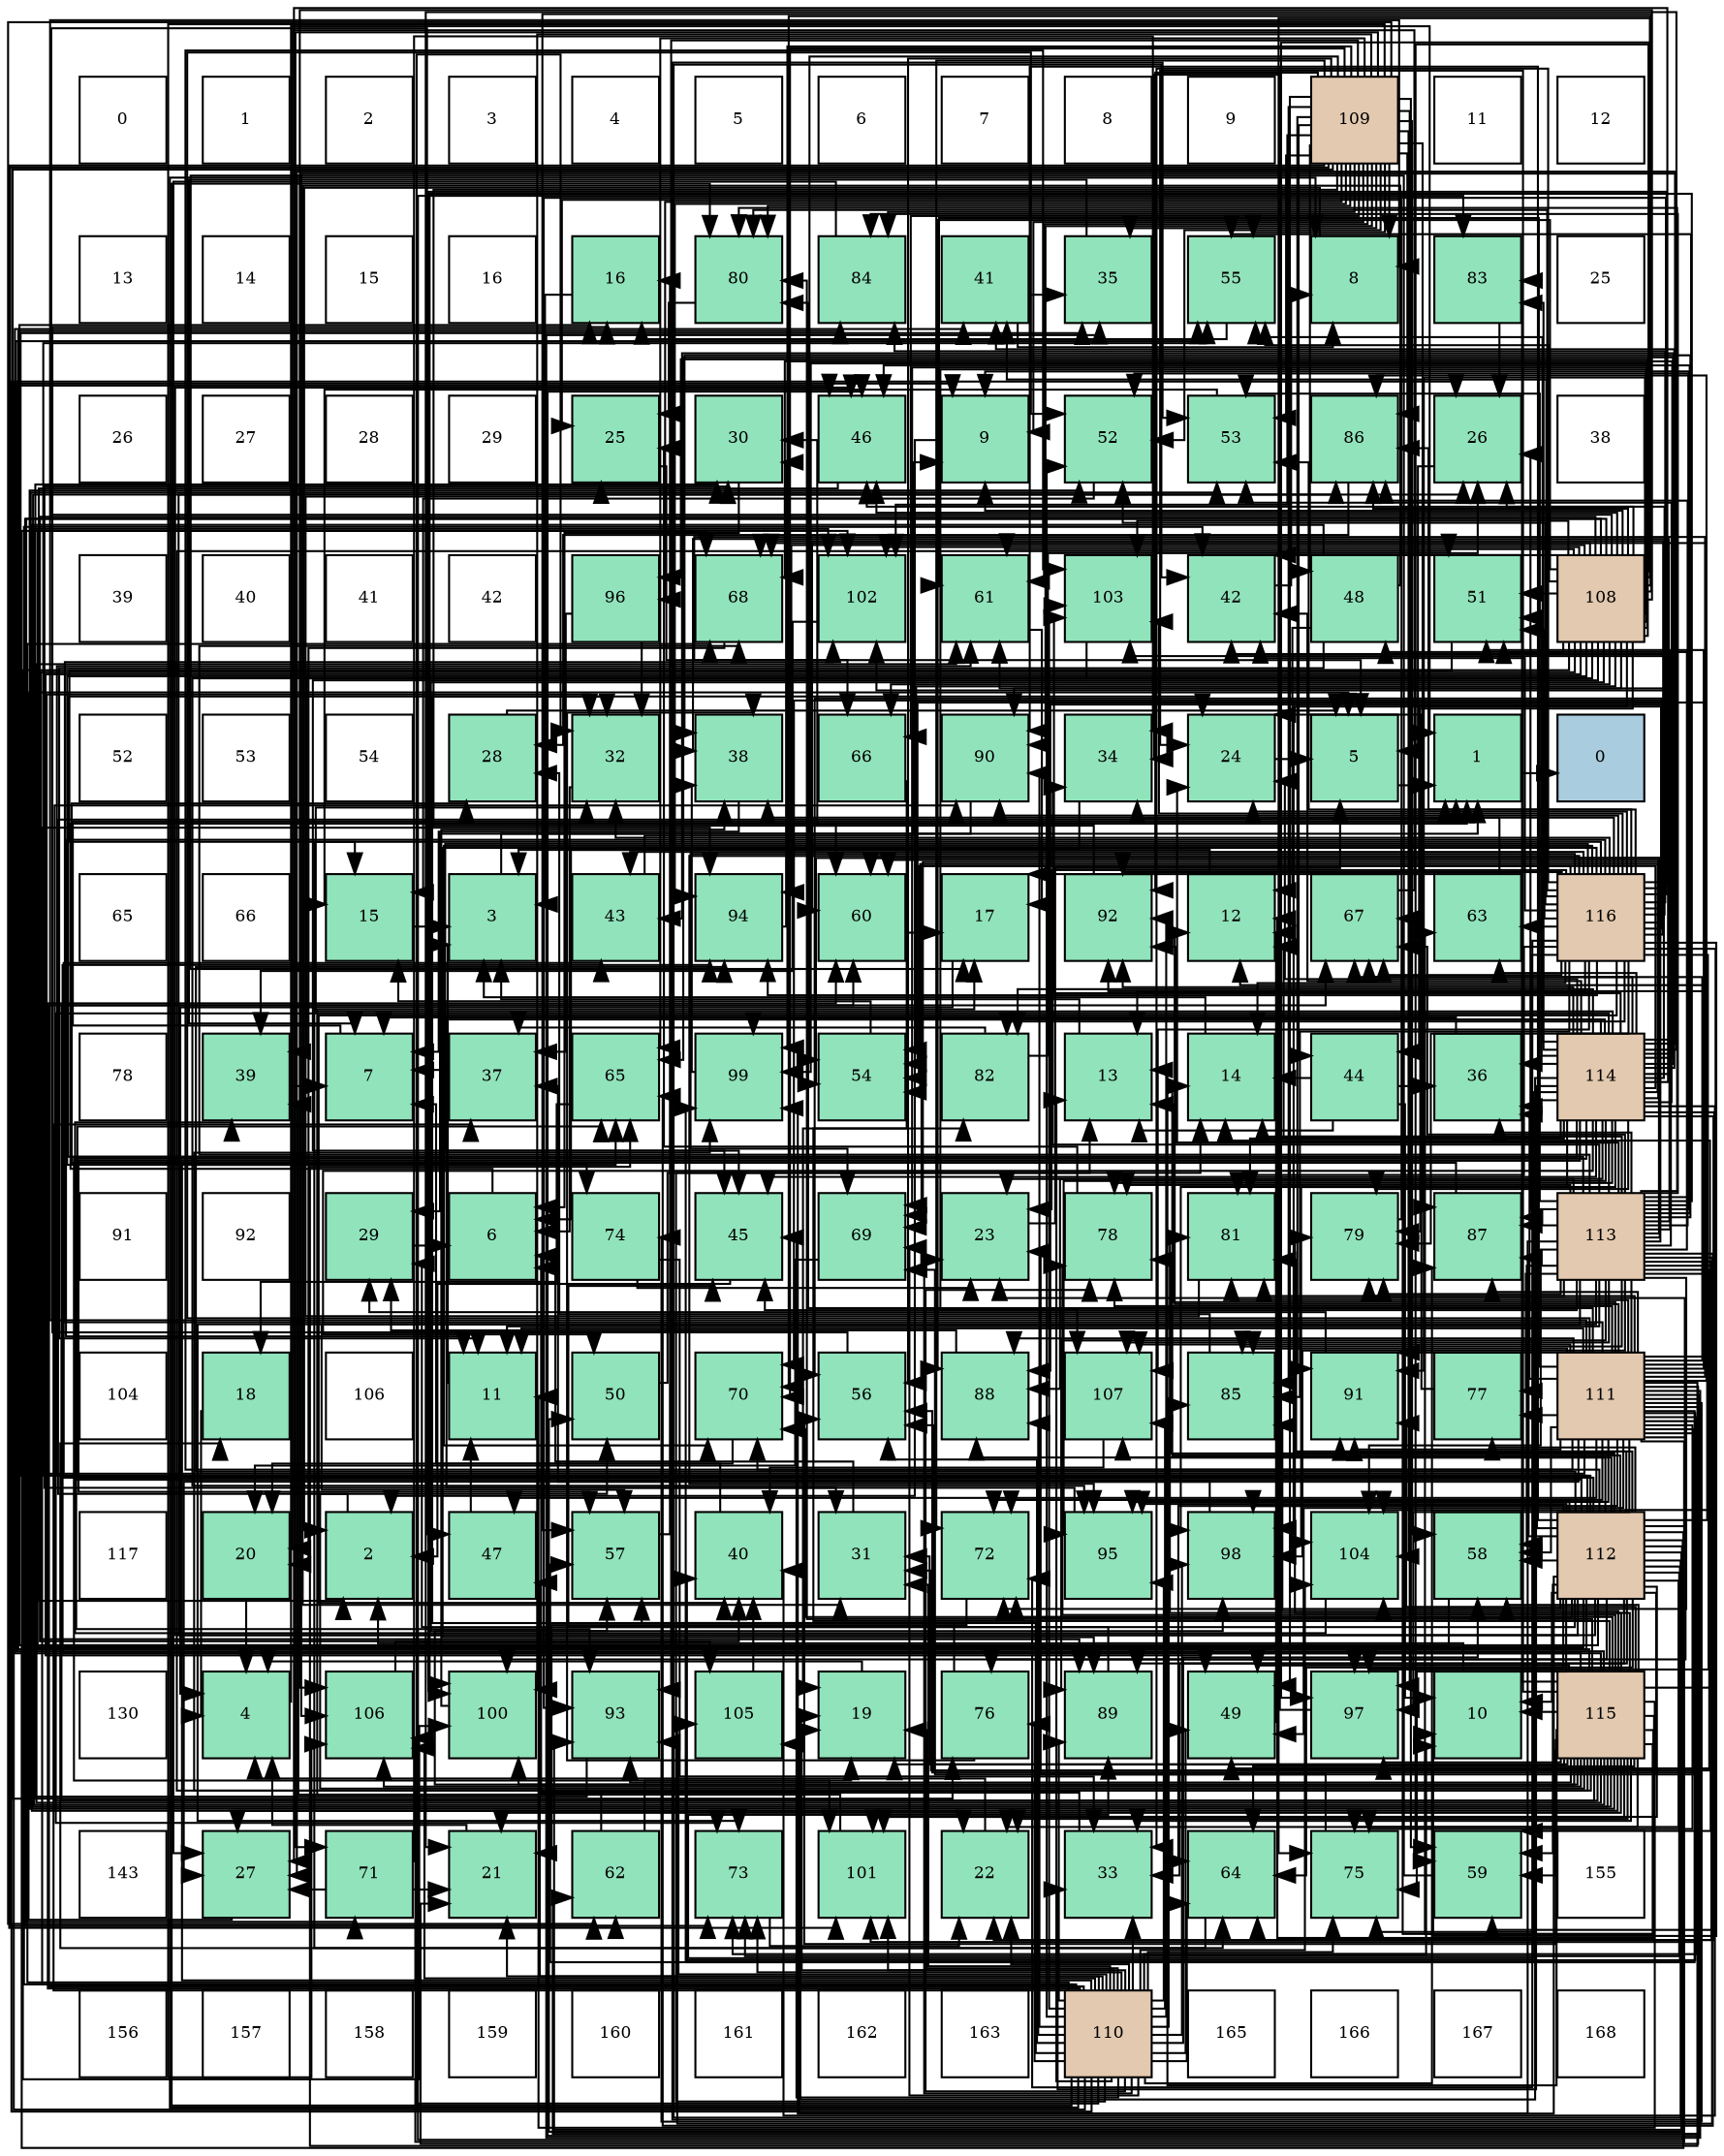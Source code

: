 digraph layout{
 rankdir=TB;
 splines=ortho;
 node [style=filled shape=square fixedsize=true width=0.6];
0[label="0", fontsize=8, fillcolor="#ffffff"];
1[label="1", fontsize=8, fillcolor="#ffffff"];
2[label="2", fontsize=8, fillcolor="#ffffff"];
3[label="3", fontsize=8, fillcolor="#ffffff"];
4[label="4", fontsize=8, fillcolor="#ffffff"];
5[label="5", fontsize=8, fillcolor="#ffffff"];
6[label="6", fontsize=8, fillcolor="#ffffff"];
7[label="7", fontsize=8, fillcolor="#ffffff"];
8[label="8", fontsize=8, fillcolor="#ffffff"];
9[label="9", fontsize=8, fillcolor="#ffffff"];
10[label="109", fontsize=8, fillcolor="#e3c9af"];
11[label="11", fontsize=8, fillcolor="#ffffff"];
12[label="12", fontsize=8, fillcolor="#ffffff"];
13[label="13", fontsize=8, fillcolor="#ffffff"];
14[label="14", fontsize=8, fillcolor="#ffffff"];
15[label="15", fontsize=8, fillcolor="#ffffff"];
16[label="16", fontsize=8, fillcolor="#ffffff"];
17[label="16", fontsize=8, fillcolor="#91e3bb"];
18[label="80", fontsize=8, fillcolor="#91e3bb"];
19[label="84", fontsize=8, fillcolor="#91e3bb"];
20[label="41", fontsize=8, fillcolor="#91e3bb"];
21[label="35", fontsize=8, fillcolor="#91e3bb"];
22[label="55", fontsize=8, fillcolor="#91e3bb"];
23[label="8", fontsize=8, fillcolor="#91e3bb"];
24[label="83", fontsize=8, fillcolor="#91e3bb"];
25[label="25", fontsize=8, fillcolor="#ffffff"];
26[label="26", fontsize=8, fillcolor="#ffffff"];
27[label="27", fontsize=8, fillcolor="#ffffff"];
28[label="28", fontsize=8, fillcolor="#ffffff"];
29[label="29", fontsize=8, fillcolor="#ffffff"];
30[label="25", fontsize=8, fillcolor="#91e3bb"];
31[label="30", fontsize=8, fillcolor="#91e3bb"];
32[label="46", fontsize=8, fillcolor="#91e3bb"];
33[label="9", fontsize=8, fillcolor="#91e3bb"];
34[label="52", fontsize=8, fillcolor="#91e3bb"];
35[label="53", fontsize=8, fillcolor="#91e3bb"];
36[label="86", fontsize=8, fillcolor="#91e3bb"];
37[label="26", fontsize=8, fillcolor="#91e3bb"];
38[label="38", fontsize=8, fillcolor="#ffffff"];
39[label="39", fontsize=8, fillcolor="#ffffff"];
40[label="40", fontsize=8, fillcolor="#ffffff"];
41[label="41", fontsize=8, fillcolor="#ffffff"];
42[label="42", fontsize=8, fillcolor="#ffffff"];
43[label="96", fontsize=8, fillcolor="#91e3bb"];
44[label="68", fontsize=8, fillcolor="#91e3bb"];
45[label="102", fontsize=8, fillcolor="#91e3bb"];
46[label="61", fontsize=8, fillcolor="#91e3bb"];
47[label="103", fontsize=8, fillcolor="#91e3bb"];
48[label="42", fontsize=8, fillcolor="#91e3bb"];
49[label="48", fontsize=8, fillcolor="#91e3bb"];
50[label="51", fontsize=8, fillcolor="#91e3bb"];
51[label="108", fontsize=8, fillcolor="#e3c9af"];
52[label="52", fontsize=8, fillcolor="#ffffff"];
53[label="53", fontsize=8, fillcolor="#ffffff"];
54[label="54", fontsize=8, fillcolor="#ffffff"];
55[label="28", fontsize=8, fillcolor="#91e3bb"];
56[label="32", fontsize=8, fillcolor="#91e3bb"];
57[label="38", fontsize=8, fillcolor="#91e3bb"];
58[label="66", fontsize=8, fillcolor="#91e3bb"];
59[label="90", fontsize=8, fillcolor="#91e3bb"];
60[label="34", fontsize=8, fillcolor="#91e3bb"];
61[label="24", fontsize=8, fillcolor="#91e3bb"];
62[label="5", fontsize=8, fillcolor="#91e3bb"];
63[label="1", fontsize=8, fillcolor="#91e3bb"];
64[label="0", fontsize=8, fillcolor="#a9ccde"];
65[label="65", fontsize=8, fillcolor="#ffffff"];
66[label="66", fontsize=8, fillcolor="#ffffff"];
67[label="15", fontsize=8, fillcolor="#91e3bb"];
68[label="3", fontsize=8, fillcolor="#91e3bb"];
69[label="43", fontsize=8, fillcolor="#91e3bb"];
70[label="94", fontsize=8, fillcolor="#91e3bb"];
71[label="60", fontsize=8, fillcolor="#91e3bb"];
72[label="17", fontsize=8, fillcolor="#91e3bb"];
73[label="92", fontsize=8, fillcolor="#91e3bb"];
74[label="12", fontsize=8, fillcolor="#91e3bb"];
75[label="67", fontsize=8, fillcolor="#91e3bb"];
76[label="63", fontsize=8, fillcolor="#91e3bb"];
77[label="116", fontsize=8, fillcolor="#e3c9af"];
78[label="78", fontsize=8, fillcolor="#ffffff"];
79[label="39", fontsize=8, fillcolor="#91e3bb"];
80[label="7", fontsize=8, fillcolor="#91e3bb"];
81[label="37", fontsize=8, fillcolor="#91e3bb"];
82[label="65", fontsize=8, fillcolor="#91e3bb"];
83[label="99", fontsize=8, fillcolor="#91e3bb"];
84[label="54", fontsize=8, fillcolor="#91e3bb"];
85[label="82", fontsize=8, fillcolor="#91e3bb"];
86[label="13", fontsize=8, fillcolor="#91e3bb"];
87[label="14", fontsize=8, fillcolor="#91e3bb"];
88[label="44", fontsize=8, fillcolor="#91e3bb"];
89[label="36", fontsize=8, fillcolor="#91e3bb"];
90[label="114", fontsize=8, fillcolor="#e3c9af"];
91[label="91", fontsize=8, fillcolor="#ffffff"];
92[label="92", fontsize=8, fillcolor="#ffffff"];
93[label="29", fontsize=8, fillcolor="#91e3bb"];
94[label="6", fontsize=8, fillcolor="#91e3bb"];
95[label="74", fontsize=8, fillcolor="#91e3bb"];
96[label="45", fontsize=8, fillcolor="#91e3bb"];
97[label="69", fontsize=8, fillcolor="#91e3bb"];
98[label="23", fontsize=8, fillcolor="#91e3bb"];
99[label="78", fontsize=8, fillcolor="#91e3bb"];
100[label="81", fontsize=8, fillcolor="#91e3bb"];
101[label="79", fontsize=8, fillcolor="#91e3bb"];
102[label="87", fontsize=8, fillcolor="#91e3bb"];
103[label="113", fontsize=8, fillcolor="#e3c9af"];
104[label="104", fontsize=8, fillcolor="#ffffff"];
105[label="18", fontsize=8, fillcolor="#91e3bb"];
106[label="106", fontsize=8, fillcolor="#ffffff"];
107[label="11", fontsize=8, fillcolor="#91e3bb"];
108[label="50", fontsize=8, fillcolor="#91e3bb"];
109[label="70", fontsize=8, fillcolor="#91e3bb"];
110[label="56", fontsize=8, fillcolor="#91e3bb"];
111[label="88", fontsize=8, fillcolor="#91e3bb"];
112[label="107", fontsize=8, fillcolor="#91e3bb"];
113[label="85", fontsize=8, fillcolor="#91e3bb"];
114[label="91", fontsize=8, fillcolor="#91e3bb"];
115[label="77", fontsize=8, fillcolor="#91e3bb"];
116[label="111", fontsize=8, fillcolor="#e3c9af"];
117[label="117", fontsize=8, fillcolor="#ffffff"];
118[label="20", fontsize=8, fillcolor="#91e3bb"];
119[label="2", fontsize=8, fillcolor="#91e3bb"];
120[label="47", fontsize=8, fillcolor="#91e3bb"];
121[label="57", fontsize=8, fillcolor="#91e3bb"];
122[label="40", fontsize=8, fillcolor="#91e3bb"];
123[label="31", fontsize=8, fillcolor="#91e3bb"];
124[label="72", fontsize=8, fillcolor="#91e3bb"];
125[label="95", fontsize=8, fillcolor="#91e3bb"];
126[label="98", fontsize=8, fillcolor="#91e3bb"];
127[label="104", fontsize=8, fillcolor="#91e3bb"];
128[label="58", fontsize=8, fillcolor="#91e3bb"];
129[label="112", fontsize=8, fillcolor="#e3c9af"];
130[label="130", fontsize=8, fillcolor="#ffffff"];
131[label="4", fontsize=8, fillcolor="#91e3bb"];
132[label="106", fontsize=8, fillcolor="#91e3bb"];
133[label="100", fontsize=8, fillcolor="#91e3bb"];
134[label="93", fontsize=8, fillcolor="#91e3bb"];
135[label="105", fontsize=8, fillcolor="#91e3bb"];
136[label="19", fontsize=8, fillcolor="#91e3bb"];
137[label="76", fontsize=8, fillcolor="#91e3bb"];
138[label="89", fontsize=8, fillcolor="#91e3bb"];
139[label="49", fontsize=8, fillcolor="#91e3bb"];
140[label="97", fontsize=8, fillcolor="#91e3bb"];
141[label="10", fontsize=8, fillcolor="#91e3bb"];
142[label="115", fontsize=8, fillcolor="#e3c9af"];
143[label="143", fontsize=8, fillcolor="#ffffff"];
144[label="27", fontsize=8, fillcolor="#91e3bb"];
145[label="71", fontsize=8, fillcolor="#91e3bb"];
146[label="21", fontsize=8, fillcolor="#91e3bb"];
147[label="62", fontsize=8, fillcolor="#91e3bb"];
148[label="73", fontsize=8, fillcolor="#91e3bb"];
149[label="101", fontsize=8, fillcolor="#91e3bb"];
150[label="22", fontsize=8, fillcolor="#91e3bb"];
151[label="33", fontsize=8, fillcolor="#91e3bb"];
152[label="64", fontsize=8, fillcolor="#91e3bb"];
153[label="75", fontsize=8, fillcolor="#91e3bb"];
154[label="59", fontsize=8, fillcolor="#91e3bb"];
155[label="155", fontsize=8, fillcolor="#ffffff"];
156[label="156", fontsize=8, fillcolor="#ffffff"];
157[label="157", fontsize=8, fillcolor="#ffffff"];
158[label="158", fontsize=8, fillcolor="#ffffff"];
159[label="159", fontsize=8, fillcolor="#ffffff"];
160[label="160", fontsize=8, fillcolor="#ffffff"];
161[label="161", fontsize=8, fillcolor="#ffffff"];
162[label="162", fontsize=8, fillcolor="#ffffff"];
163[label="163", fontsize=8, fillcolor="#ffffff"];
164[label="110", fontsize=8, fillcolor="#e3c9af"];
165[label="165", fontsize=8, fillcolor="#ffffff"];
166[label="166", fontsize=8, fillcolor="#ffffff"];
167[label="167", fontsize=8, fillcolor="#ffffff"];
168[label="168", fontsize=8, fillcolor="#ffffff"];
edge [constraint=false, style=vis];63 -> 64;
119 -> 63;
68 -> 63;
131 -> 63;
62 -> 63;
94 -> 63;
80 -> 63;
23 -> 119;
33 -> 119;
141 -> 119;
107 -> 68;
74 -> 68;
86 -> 68;
87 -> 68;
67 -> 68;
17 -> 68;
72 -> 131;
105 -> 131;
136 -> 131;
118 -> 131;
146 -> 131;
150 -> 131;
98 -> 62;
61 -> 62;
30 -> 62;
37 -> 62;
144 -> 62;
55 -> 62;
93 -> 94;
31 -> 94;
123 -> 94;
56 -> 94;
151 -> 94;
60 -> 94;
21 -> 80;
89 -> 80;
81 -> 80;
57 -> 80;
79 -> 80;
122 -> 80;
20 -> 23;
20 -> 21;
48 -> 23;
69 -> 33;
88 -> 141;
88 -> 86;
88 -> 87;
88 -> 89;
96 -> 119;
32 -> 119;
120 -> 107;
49 -> 107;
49 -> 74;
49 -> 150;
49 -> 123;
139 -> 74;
108 -> 86;
50 -> 67;
34 -> 67;
35 -> 67;
84 -> 67;
22 -> 17;
110 -> 17;
121 -> 17;
128 -> 17;
154 -> 72;
71 -> 72;
46 -> 72;
147 -> 72;
147 -> 136;
76 -> 72;
76 -> 60;
152 -> 105;
82 -> 105;
58 -> 136;
75 -> 118;
44 -> 118;
97 -> 118;
109 -> 118;
145 -> 146;
145 -> 144;
145 -> 60;
124 -> 146;
148 -> 150;
95 -> 98;
95 -> 151;
153 -> 98;
137 -> 61;
137 -> 57;
115 -> 61;
99 -> 30;
101 -> 30;
18 -> 30;
100 -> 30;
85 -> 37;
85 -> 81;
24 -> 37;
19 -> 144;
113 -> 55;
36 -> 55;
102 -> 55;
111 -> 93;
138 -> 93;
59 -> 93;
114 -> 93;
73 -> 31;
134 -> 31;
70 -> 31;
125 -> 31;
43 -> 56;
43 -> 81;
140 -> 60;
126 -> 81;
83 -> 57;
133 -> 57;
149 -> 79;
45 -> 79;
47 -> 79;
127 -> 79;
135 -> 122;
132 -> 122;
112 -> 122;
51 -> 33;
51 -> 37;
51 -> 48;
51 -> 88;
51 -> 96;
51 -> 32;
51 -> 120;
51 -> 49;
51 -> 139;
51 -> 50;
51 -> 84;
51 -> 22;
51 -> 121;
51 -> 154;
51 -> 46;
51 -> 147;
51 -> 58;
51 -> 44;
51 -> 97;
51 -> 109;
51 -> 145;
51 -> 95;
51 -> 153;
51 -> 101;
51 -> 36;
51 -> 111;
51 -> 138;
51 -> 59;
51 -> 114;
51 -> 70;
51 -> 125;
51 -> 43;
51 -> 140;
51 -> 126;
51 -> 83;
51 -> 133;
51 -> 45;
51 -> 47;
51 -> 135;
51 -> 132;
51 -> 112;
10 -> 23;
10 -> 33;
10 -> 21;
10 -> 88;
10 -> 49;
10 -> 139;
10 -> 34;
10 -> 35;
10 -> 84;
10 -> 22;
10 -> 110;
10 -> 128;
10 -> 154;
10 -> 71;
10 -> 46;
10 -> 147;
10 -> 82;
10 -> 58;
10 -> 109;
10 -> 145;
10 -> 124;
10 -> 148;
10 -> 137;
10 -> 18;
10 -> 19;
10 -> 113;
10 -> 36;
10 -> 102;
10 -> 59;
10 -> 114;
10 -> 73;
10 -> 134;
10 -> 70;
10 -> 43;
10 -> 140;
10 -> 83;
10 -> 133;
10 -> 149;
10 -> 45;
10 -> 127;
10 -> 132;
164 -> 23;
164 -> 33;
164 -> 141;
164 -> 86;
164 -> 87;
164 -> 136;
164 -> 146;
164 -> 150;
164 -> 98;
164 -> 37;
164 -> 123;
164 -> 56;
164 -> 151;
164 -> 81;
164 -> 48;
164 -> 96;
164 -> 120;
164 -> 139;
164 -> 34;
164 -> 110;
164 -> 121;
164 -> 128;
164 -> 71;
164 -> 152;
164 -> 82;
164 -> 75;
164 -> 44;
164 -> 97;
164 -> 148;
164 -> 153;
164 -> 137;
164 -> 99;
164 -> 18;
164 -> 113;
164 -> 102;
164 -> 111;
164 -> 138;
164 -> 59;
164 -> 73;
164 -> 134;
164 -> 70;
164 -> 125;
164 -> 126;
164 -> 149;
164 -> 47;
164 -> 127;
164 -> 135;
164 -> 132;
164 -> 112;
116 -> 23;
116 -> 107;
116 -> 74;
116 -> 86;
116 -> 146;
116 -> 144;
116 -> 21;
116 -> 89;
116 -> 32;
116 -> 120;
116 -> 139;
116 -> 50;
116 -> 34;
116 -> 35;
116 -> 84;
116 -> 22;
116 -> 110;
116 -> 121;
116 -> 128;
116 -> 71;
116 -> 46;
116 -> 147;
116 -> 152;
116 -> 82;
116 -> 58;
116 -> 75;
116 -> 97;
116 -> 109;
116 -> 124;
116 -> 148;
116 -> 95;
116 -> 153;
116 -> 137;
116 -> 115;
116 -> 99;
116 -> 101;
116 -> 18;
116 -> 100;
116 -> 113;
116 -> 36;
116 -> 102;
116 -> 111;
116 -> 114;
116 -> 73;
116 -> 125;
116 -> 140;
116 -> 83;
116 -> 149;
116 -> 45;
116 -> 132;
116 -> 112;
129 -> 141;
129 -> 74;
129 -> 87;
129 -> 150;
129 -> 98;
129 -> 37;
129 -> 123;
129 -> 56;
129 -> 151;
129 -> 21;
129 -> 89;
129 -> 122;
129 -> 48;
129 -> 69;
129 -> 96;
129 -> 32;
129 -> 108;
129 -> 128;
129 -> 154;
129 -> 46;
129 -> 152;
129 -> 82;
129 -> 44;
129 -> 109;
129 -> 124;
129 -> 148;
129 -> 153;
129 -> 115;
129 -> 99;
129 -> 100;
129 -> 24;
129 -> 19;
129 -> 102;
129 -> 111;
129 -> 138;
129 -> 59;
129 -> 114;
129 -> 134;
129 -> 70;
129 -> 125;
129 -> 140;
129 -> 126;
129 -> 83;
129 -> 133;
129 -> 149;
129 -> 45;
129 -> 47;
129 -> 127;
129 -> 112;
103 -> 33;
103 -> 107;
103 -> 74;
103 -> 136;
103 -> 150;
103 -> 98;
103 -> 61;
103 -> 37;
103 -> 56;
103 -> 60;
103 -> 89;
103 -> 57;
103 -> 48;
103 -> 96;
103 -> 32;
103 -> 50;
103 -> 34;
103 -> 35;
103 -> 84;
103 -> 22;
103 -> 110;
103 -> 121;
103 -> 128;
103 -> 154;
103 -> 71;
103 -> 82;
103 -> 75;
103 -> 44;
103 -> 97;
103 -> 109;
103 -> 124;
103 -> 148;
103 -> 115;
103 -> 99;
103 -> 101;
103 -> 18;
103 -> 100;
103 -> 19;
103 -> 113;
103 -> 36;
103 -> 102;
103 -> 138;
103 -> 114;
103 -> 73;
103 -> 140;
103 -> 126;
103 -> 133;
103 -> 47;
103 -> 127;
103 -> 135;
103 -> 112;
90 -> 87;
90 -> 136;
90 -> 146;
90 -> 61;
90 -> 144;
90 -> 123;
90 -> 56;
90 -> 151;
90 -> 89;
90 -> 57;
90 -> 122;
90 -> 20;
90 -> 48;
90 -> 69;
90 -> 96;
90 -> 139;
90 -> 108;
90 -> 50;
90 -> 35;
90 -> 84;
90 -> 22;
90 -> 121;
90 -> 71;
90 -> 46;
90 -> 76;
90 -> 152;
90 -> 82;
90 -> 75;
90 -> 44;
90 -> 97;
90 -> 148;
90 -> 153;
90 -> 99;
90 -> 101;
90 -> 100;
90 -> 85;
90 -> 24;
90 -> 111;
90 -> 138;
90 -> 73;
90 -> 134;
90 -> 125;
90 -> 126;
90 -> 83;
90 -> 149;
90 -> 45;
90 -> 47;
90 -> 127;
90 -> 132;
142 -> 141;
142 -> 107;
142 -> 74;
142 -> 86;
142 -> 87;
142 -> 136;
142 -> 146;
142 -> 150;
142 -> 61;
142 -> 144;
142 -> 123;
142 -> 151;
142 -> 20;
142 -> 32;
142 -> 139;
142 -> 108;
142 -> 50;
142 -> 34;
142 -> 35;
142 -> 22;
142 -> 110;
142 -> 121;
142 -> 128;
142 -> 154;
142 -> 71;
142 -> 46;
142 -> 76;
142 -> 152;
142 -> 75;
142 -> 124;
142 -> 153;
142 -> 99;
142 -> 101;
142 -> 18;
142 -> 100;
142 -> 85;
142 -> 24;
142 -> 113;
142 -> 36;
142 -> 59;
142 -> 114;
142 -> 134;
142 -> 70;
142 -> 140;
142 -> 83;
142 -> 133;
142 -> 149;
142 -> 45;
142 -> 132;
77 -> 141;
77 -> 107;
77 -> 86;
77 -> 87;
77 -> 98;
77 -> 61;
77 -> 144;
77 -> 56;
77 -> 151;
77 -> 57;
77 -> 122;
77 -> 20;
77 -> 48;
77 -> 69;
77 -> 96;
77 -> 32;
77 -> 50;
77 -> 34;
77 -> 35;
77 -> 84;
77 -> 110;
77 -> 154;
77 -> 76;
77 -> 152;
77 -> 75;
77 -> 44;
77 -> 97;
77 -> 109;
77 -> 124;
77 -> 101;
77 -> 18;
77 -> 100;
77 -> 85;
77 -> 19;
77 -> 113;
77 -> 36;
77 -> 102;
77 -> 111;
77 -> 138;
77 -> 59;
77 -> 73;
77 -> 134;
77 -> 70;
77 -> 125;
77 -> 126;
77 -> 133;
77 -> 47;
77 -> 127;
77 -> 112;
edge [constraint=true, style=invis];
0 -> 13 -> 26 -> 39 -> 52 -> 65 -> 78 -> 91 -> 104 -> 117 -> 130 -> 143 -> 156;
1 -> 14 -> 27 -> 40 -> 53 -> 66 -> 79 -> 92 -> 105 -> 118 -> 131 -> 144 -> 157;
2 -> 15 -> 28 -> 41 -> 54 -> 67 -> 80 -> 93 -> 106 -> 119 -> 132 -> 145 -> 158;
3 -> 16 -> 29 -> 42 -> 55 -> 68 -> 81 -> 94 -> 107 -> 120 -> 133 -> 146 -> 159;
4 -> 17 -> 30 -> 43 -> 56 -> 69 -> 82 -> 95 -> 108 -> 121 -> 134 -> 147 -> 160;
5 -> 18 -> 31 -> 44 -> 57 -> 70 -> 83 -> 96 -> 109 -> 122 -> 135 -> 148 -> 161;
6 -> 19 -> 32 -> 45 -> 58 -> 71 -> 84 -> 97 -> 110 -> 123 -> 136 -> 149 -> 162;
7 -> 20 -> 33 -> 46 -> 59 -> 72 -> 85 -> 98 -> 111 -> 124 -> 137 -> 150 -> 163;
8 -> 21 -> 34 -> 47 -> 60 -> 73 -> 86 -> 99 -> 112 -> 125 -> 138 -> 151 -> 164;
9 -> 22 -> 35 -> 48 -> 61 -> 74 -> 87 -> 100 -> 113 -> 126 -> 139 -> 152 -> 165;
10 -> 23 -> 36 -> 49 -> 62 -> 75 -> 88 -> 101 -> 114 -> 127 -> 140 -> 153 -> 166;
11 -> 24 -> 37 -> 50 -> 63 -> 76 -> 89 -> 102 -> 115 -> 128 -> 141 -> 154 -> 167;
12 -> 25 -> 38 -> 51 -> 64 -> 77 -> 90 -> 103 -> 116 -> 129 -> 142 -> 155 -> 168;
rank = same {0 -> 1 -> 2 -> 3 -> 4 -> 5 -> 6 -> 7 -> 8 -> 9 -> 10 -> 11 -> 12};
rank = same {13 -> 14 -> 15 -> 16 -> 17 -> 18 -> 19 -> 20 -> 21 -> 22 -> 23 -> 24 -> 25};
rank = same {26 -> 27 -> 28 -> 29 -> 30 -> 31 -> 32 -> 33 -> 34 -> 35 -> 36 -> 37 -> 38};
rank = same {39 -> 40 -> 41 -> 42 -> 43 -> 44 -> 45 -> 46 -> 47 -> 48 -> 49 -> 50 -> 51};
rank = same {52 -> 53 -> 54 -> 55 -> 56 -> 57 -> 58 -> 59 -> 60 -> 61 -> 62 -> 63 -> 64};
rank = same {65 -> 66 -> 67 -> 68 -> 69 -> 70 -> 71 -> 72 -> 73 -> 74 -> 75 -> 76 -> 77};
rank = same {78 -> 79 -> 80 -> 81 -> 82 -> 83 -> 84 -> 85 -> 86 -> 87 -> 88 -> 89 -> 90};
rank = same {91 -> 92 -> 93 -> 94 -> 95 -> 96 -> 97 -> 98 -> 99 -> 100 -> 101 -> 102 -> 103};
rank = same {104 -> 105 -> 106 -> 107 -> 108 -> 109 -> 110 -> 111 -> 112 -> 113 -> 114 -> 115 -> 116};
rank = same {117 -> 118 -> 119 -> 120 -> 121 -> 122 -> 123 -> 124 -> 125 -> 126 -> 127 -> 128 -> 129};
rank = same {130 -> 131 -> 132 -> 133 -> 134 -> 135 -> 136 -> 137 -> 138 -> 139 -> 140 -> 141 -> 142};
rank = same {143 -> 144 -> 145 -> 146 -> 147 -> 148 -> 149 -> 150 -> 151 -> 152 -> 153 -> 154 -> 155};
rank = same {156 -> 157 -> 158 -> 159 -> 160 -> 161 -> 162 -> 163 -> 164 -> 165 -> 166 -> 167 -> 168};
}
